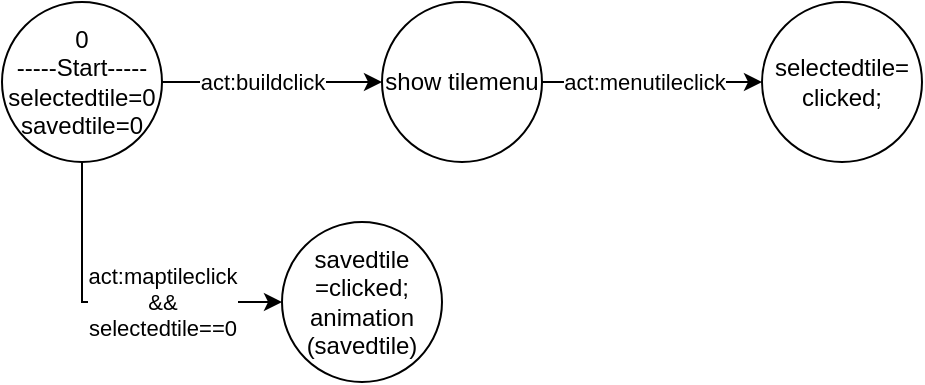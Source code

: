 <mxfile version="24.5.5" type="github">
  <diagram name="Page-1" id="B2VvSjPYqP0Dd8WSLtDL">
    <mxGraphModel dx="989" dy="509" grid="1" gridSize="10" guides="1" tooltips="1" connect="1" arrows="1" fold="1" page="1" pageScale="1" pageWidth="850" pageHeight="1100" math="0" shadow="0">
      <root>
        <mxCell id="0" />
        <mxCell id="1" parent="0" />
        <mxCell id="H23mw5haXismM71pRZtm-3" style="edgeStyle=orthogonalEdgeStyle;rounded=0;orthogonalLoop=1;jettySize=auto;html=1;entryX=0;entryY=0.5;entryDx=0;entryDy=0;" edge="1" parent="1" source="H23mw5haXismM71pRZtm-1" target="H23mw5haXismM71pRZtm-2">
          <mxGeometry relative="1" as="geometry" />
        </mxCell>
        <mxCell id="H23mw5haXismM71pRZtm-4" value="act:buildclick" style="edgeLabel;html=1;align=center;verticalAlign=middle;resizable=0;points=[];" vertex="1" connectable="0" parent="H23mw5haXismM71pRZtm-3">
          <mxGeometry x="-0.273" relative="1" as="geometry">
            <mxPoint x="10" as="offset" />
          </mxGeometry>
        </mxCell>
        <mxCell id="H23mw5haXismM71pRZtm-6" style="edgeStyle=orthogonalEdgeStyle;rounded=0;orthogonalLoop=1;jettySize=auto;html=1;entryX=0;entryY=0.5;entryDx=0;entryDy=0;" edge="1" parent="1" source="H23mw5haXismM71pRZtm-1" target="H23mw5haXismM71pRZtm-5">
          <mxGeometry relative="1" as="geometry">
            <Array as="points">
              <mxPoint x="60" y="330" />
            </Array>
          </mxGeometry>
        </mxCell>
        <mxCell id="H23mw5haXismM71pRZtm-7" value="act:maptileclick&lt;br&gt;&amp;amp;&amp;amp;&lt;br&gt;selectedtile==0" style="edgeLabel;html=1;align=center;verticalAlign=middle;resizable=0;points=[];" vertex="1" connectable="0" parent="H23mw5haXismM71pRZtm-6">
          <mxGeometry x="0.131" y="1" relative="1" as="geometry">
            <mxPoint x="14" y="1" as="offset" />
          </mxGeometry>
        </mxCell>
        <mxCell id="H23mw5haXismM71pRZtm-1" value="&lt;div&gt;0&lt;/div&gt;-----Start-----&lt;div&gt;selectedtile=0&lt;/div&gt;&lt;div&gt;savedtile=0&lt;/div&gt;" style="ellipse;whiteSpace=wrap;html=1;aspect=fixed;" vertex="1" parent="1">
          <mxGeometry x="20" y="180" width="80" height="80" as="geometry" />
        </mxCell>
        <mxCell id="H23mw5haXismM71pRZtm-9" style="edgeStyle=orthogonalEdgeStyle;rounded=0;orthogonalLoop=1;jettySize=auto;html=1;" edge="1" parent="1" source="H23mw5haXismM71pRZtm-2" target="H23mw5haXismM71pRZtm-8">
          <mxGeometry relative="1" as="geometry" />
        </mxCell>
        <mxCell id="H23mw5haXismM71pRZtm-10" value="act:menutileclick" style="edgeLabel;html=1;align=center;verticalAlign=middle;resizable=0;points=[];" vertex="1" connectable="0" parent="H23mw5haXismM71pRZtm-9">
          <mxGeometry x="-0.354" y="3" relative="1" as="geometry">
            <mxPoint x="15" y="3" as="offset" />
          </mxGeometry>
        </mxCell>
        <mxCell id="H23mw5haXismM71pRZtm-2" value="show tilemenu" style="ellipse;whiteSpace=wrap;html=1;aspect=fixed;" vertex="1" parent="1">
          <mxGeometry x="210" y="180" width="80" height="80" as="geometry" />
        </mxCell>
        <mxCell id="H23mw5haXismM71pRZtm-5" value="savedtile&lt;br&gt;=clicked;&lt;br&gt;animation&lt;br&gt;(savedtile)" style="ellipse;whiteSpace=wrap;html=1;aspect=fixed;" vertex="1" parent="1">
          <mxGeometry x="160" y="290" width="80" height="80" as="geometry" />
        </mxCell>
        <mxCell id="H23mw5haXismM71pRZtm-8" value="selectedtile=&lt;br&gt;clicked;" style="ellipse;whiteSpace=wrap;html=1;aspect=fixed;" vertex="1" parent="1">
          <mxGeometry x="400" y="180" width="80" height="80" as="geometry" />
        </mxCell>
      </root>
    </mxGraphModel>
  </diagram>
</mxfile>
